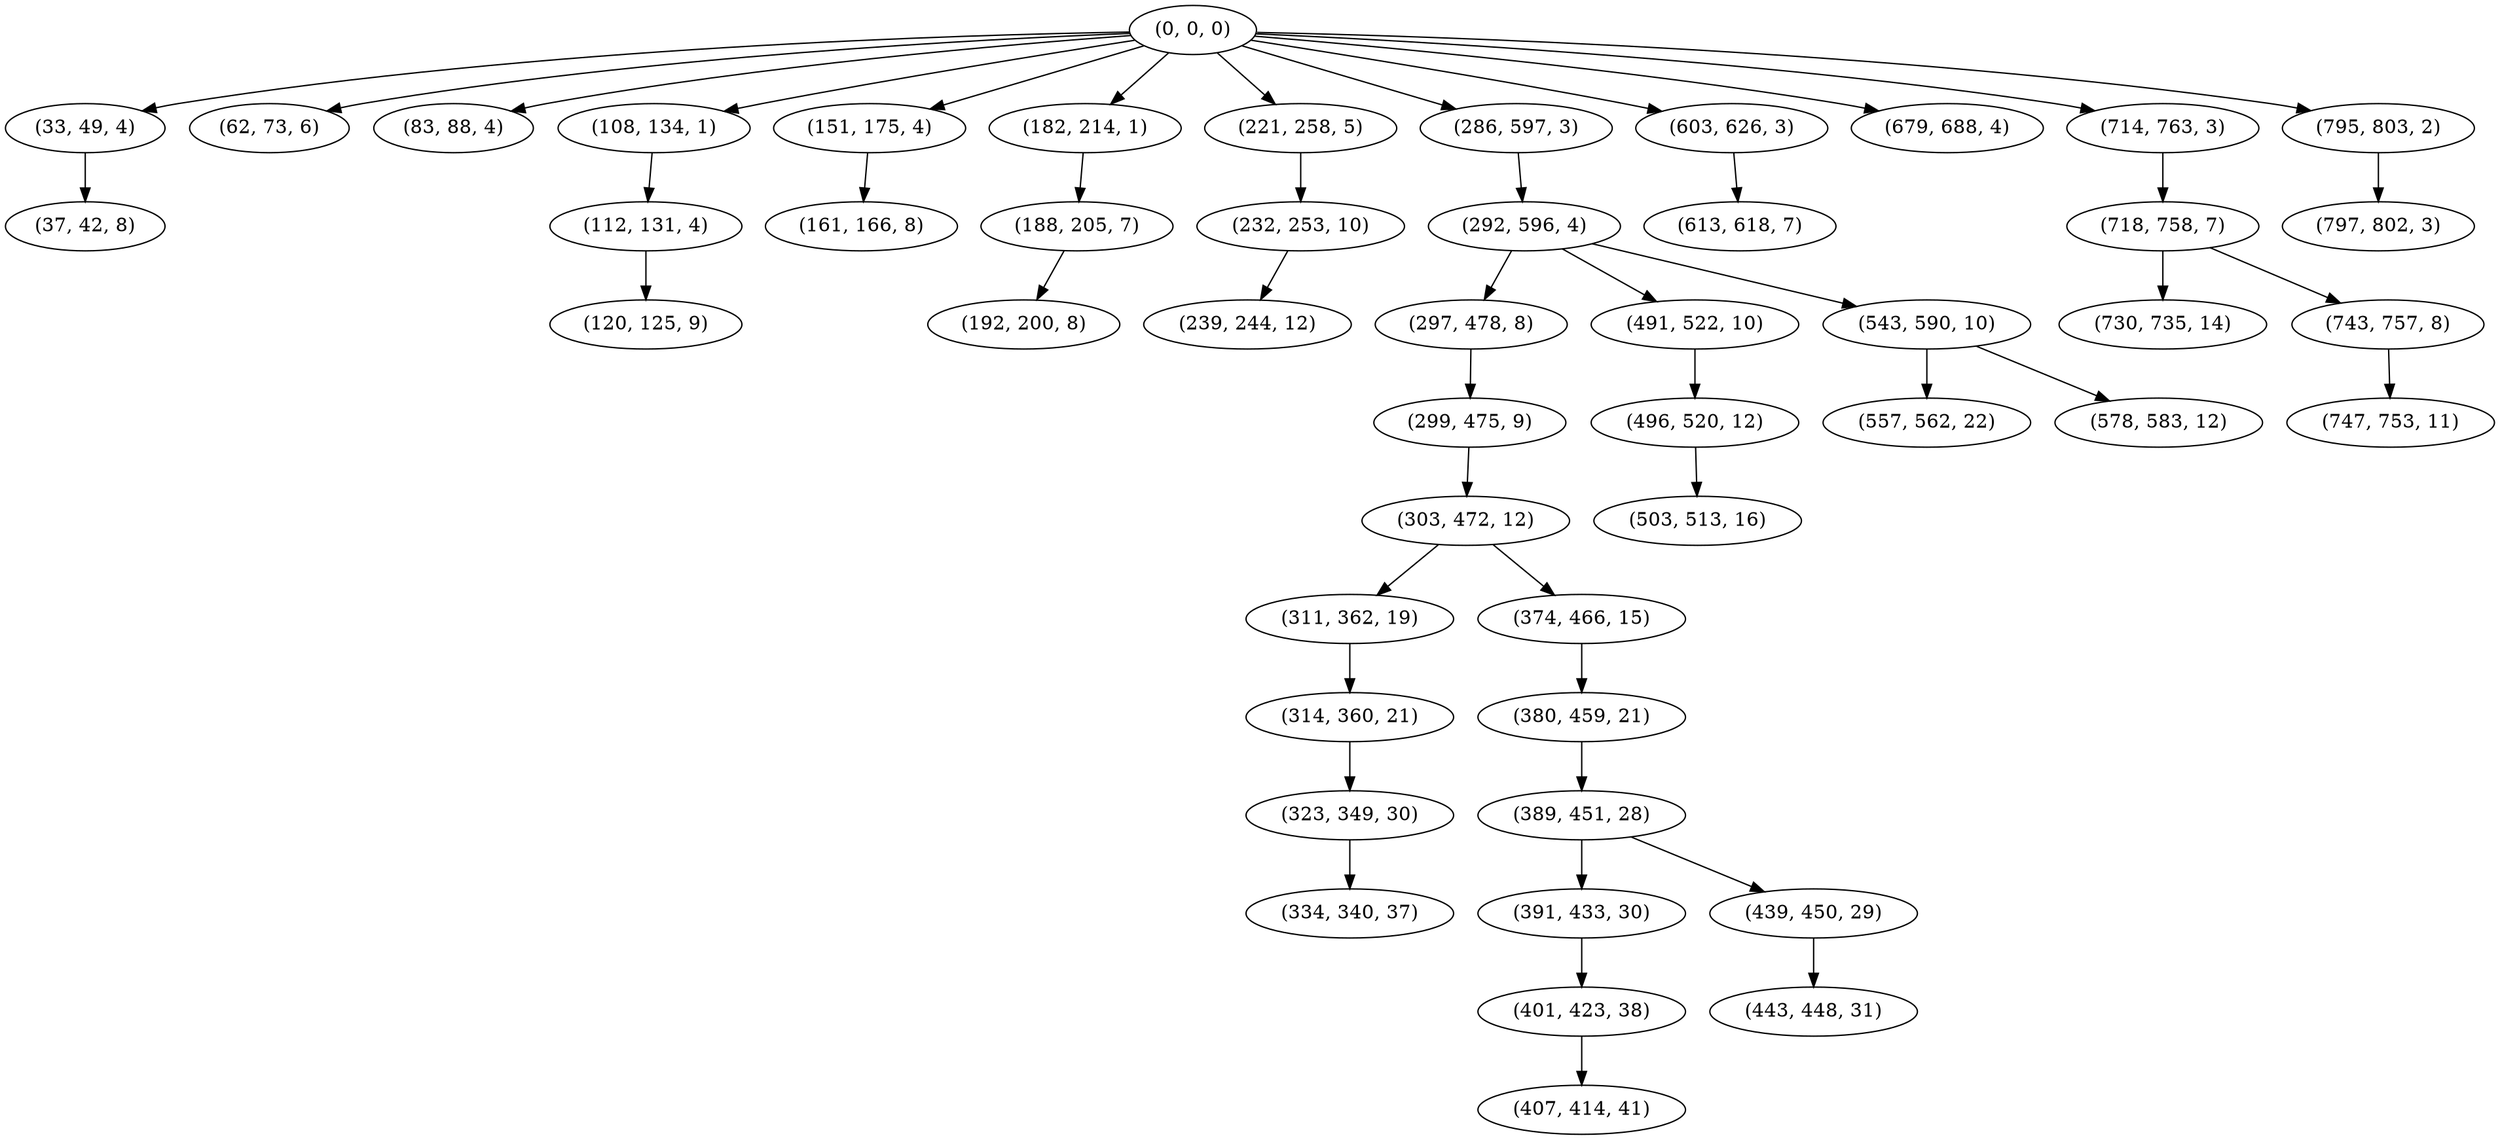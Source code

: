 digraph tree {
    "(0, 0, 0)";
    "(33, 49, 4)";
    "(37, 42, 8)";
    "(62, 73, 6)";
    "(83, 88, 4)";
    "(108, 134, 1)";
    "(112, 131, 4)";
    "(120, 125, 9)";
    "(151, 175, 4)";
    "(161, 166, 8)";
    "(182, 214, 1)";
    "(188, 205, 7)";
    "(192, 200, 8)";
    "(221, 258, 5)";
    "(232, 253, 10)";
    "(239, 244, 12)";
    "(286, 597, 3)";
    "(292, 596, 4)";
    "(297, 478, 8)";
    "(299, 475, 9)";
    "(303, 472, 12)";
    "(311, 362, 19)";
    "(314, 360, 21)";
    "(323, 349, 30)";
    "(334, 340, 37)";
    "(374, 466, 15)";
    "(380, 459, 21)";
    "(389, 451, 28)";
    "(391, 433, 30)";
    "(401, 423, 38)";
    "(407, 414, 41)";
    "(439, 450, 29)";
    "(443, 448, 31)";
    "(491, 522, 10)";
    "(496, 520, 12)";
    "(503, 513, 16)";
    "(543, 590, 10)";
    "(557, 562, 22)";
    "(578, 583, 12)";
    "(603, 626, 3)";
    "(613, 618, 7)";
    "(679, 688, 4)";
    "(714, 763, 3)";
    "(718, 758, 7)";
    "(730, 735, 14)";
    "(743, 757, 8)";
    "(747, 753, 11)";
    "(795, 803, 2)";
    "(797, 802, 3)";
    "(0, 0, 0)" -> "(33, 49, 4)";
    "(0, 0, 0)" -> "(62, 73, 6)";
    "(0, 0, 0)" -> "(83, 88, 4)";
    "(0, 0, 0)" -> "(108, 134, 1)";
    "(0, 0, 0)" -> "(151, 175, 4)";
    "(0, 0, 0)" -> "(182, 214, 1)";
    "(0, 0, 0)" -> "(221, 258, 5)";
    "(0, 0, 0)" -> "(286, 597, 3)";
    "(0, 0, 0)" -> "(603, 626, 3)";
    "(0, 0, 0)" -> "(679, 688, 4)";
    "(0, 0, 0)" -> "(714, 763, 3)";
    "(0, 0, 0)" -> "(795, 803, 2)";
    "(33, 49, 4)" -> "(37, 42, 8)";
    "(108, 134, 1)" -> "(112, 131, 4)";
    "(112, 131, 4)" -> "(120, 125, 9)";
    "(151, 175, 4)" -> "(161, 166, 8)";
    "(182, 214, 1)" -> "(188, 205, 7)";
    "(188, 205, 7)" -> "(192, 200, 8)";
    "(221, 258, 5)" -> "(232, 253, 10)";
    "(232, 253, 10)" -> "(239, 244, 12)";
    "(286, 597, 3)" -> "(292, 596, 4)";
    "(292, 596, 4)" -> "(297, 478, 8)";
    "(292, 596, 4)" -> "(491, 522, 10)";
    "(292, 596, 4)" -> "(543, 590, 10)";
    "(297, 478, 8)" -> "(299, 475, 9)";
    "(299, 475, 9)" -> "(303, 472, 12)";
    "(303, 472, 12)" -> "(311, 362, 19)";
    "(303, 472, 12)" -> "(374, 466, 15)";
    "(311, 362, 19)" -> "(314, 360, 21)";
    "(314, 360, 21)" -> "(323, 349, 30)";
    "(323, 349, 30)" -> "(334, 340, 37)";
    "(374, 466, 15)" -> "(380, 459, 21)";
    "(380, 459, 21)" -> "(389, 451, 28)";
    "(389, 451, 28)" -> "(391, 433, 30)";
    "(389, 451, 28)" -> "(439, 450, 29)";
    "(391, 433, 30)" -> "(401, 423, 38)";
    "(401, 423, 38)" -> "(407, 414, 41)";
    "(439, 450, 29)" -> "(443, 448, 31)";
    "(491, 522, 10)" -> "(496, 520, 12)";
    "(496, 520, 12)" -> "(503, 513, 16)";
    "(543, 590, 10)" -> "(557, 562, 22)";
    "(543, 590, 10)" -> "(578, 583, 12)";
    "(603, 626, 3)" -> "(613, 618, 7)";
    "(714, 763, 3)" -> "(718, 758, 7)";
    "(718, 758, 7)" -> "(730, 735, 14)";
    "(718, 758, 7)" -> "(743, 757, 8)";
    "(743, 757, 8)" -> "(747, 753, 11)";
    "(795, 803, 2)" -> "(797, 802, 3)";
}
